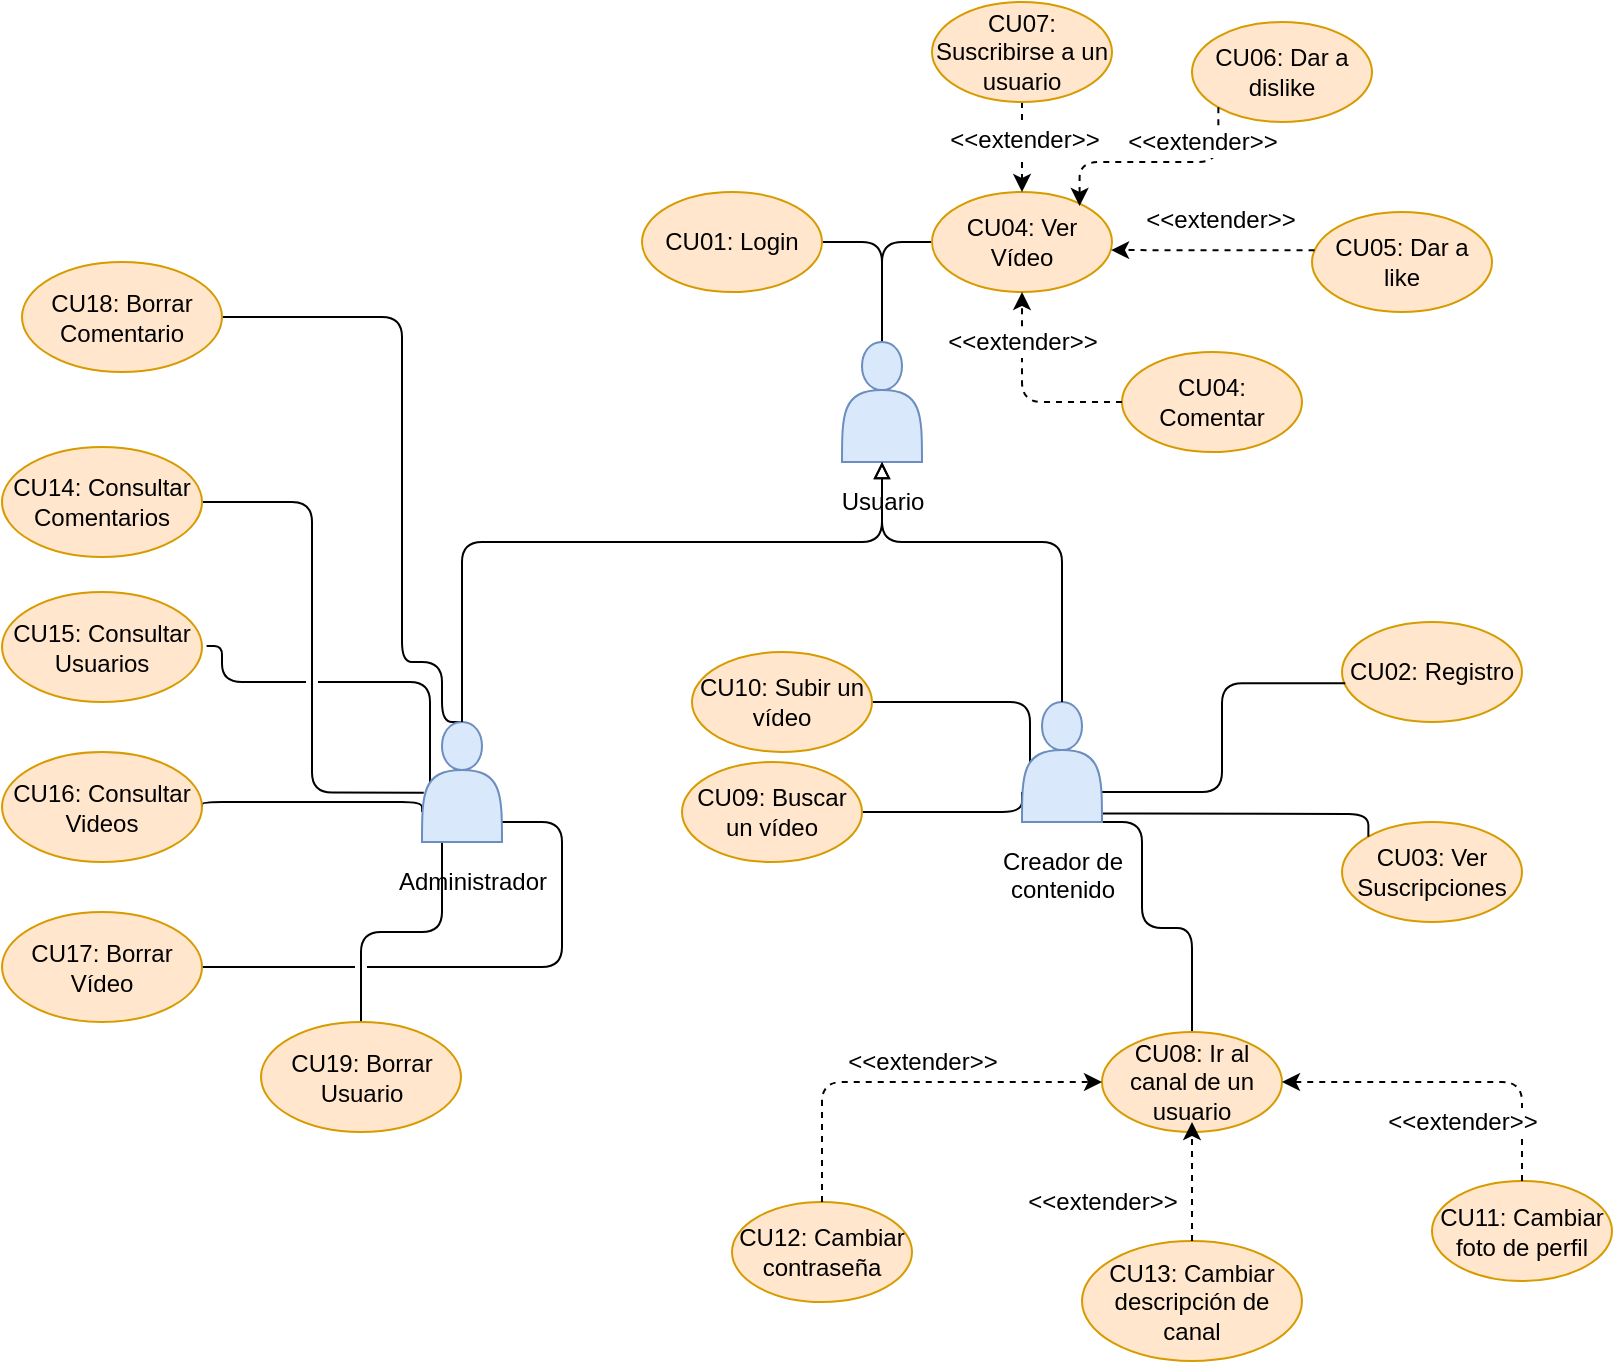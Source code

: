 <mxfile version="10.6.7" type="device"><diagram id="_KVZpfx46HbdZUYsEXza" name="Page-1"><mxGraphModel dx="1764" dy="1744" grid="1" gridSize="10" guides="1" tooltips="1" connect="1" arrows="1" fold="1" page="1" pageScale="1" pageWidth="850" pageHeight="1100" math="0" shadow="0"><root><mxCell id="0"/><mxCell id="1" parent="0"/><mxCell id="pL6vhRWh8yAdujAib4id-38" style="edgeStyle=orthogonalEdgeStyle;rounded=1;orthogonalLoop=1;jettySize=auto;html=1;exitX=0.5;exitY=0;exitDx=0;exitDy=0;entryX=1;entryY=0.5;entryDx=0;entryDy=0;endArrow=none;endFill=0;" parent="1" source="pL6vhRWh8yAdujAib4id-1" target="pL6vhRWh8yAdujAib4id-8" edge="1"><mxGeometry relative="1" as="geometry"/></mxCell><mxCell id="pL6vhRWh8yAdujAib4id-39" style="edgeStyle=orthogonalEdgeStyle;rounded=1;orthogonalLoop=1;jettySize=auto;html=1;exitX=0.5;exitY=0;exitDx=0;exitDy=0;entryX=0;entryY=0.5;entryDx=0;entryDy=0;endArrow=none;endFill=0;" parent="1" source="pL6vhRWh8yAdujAib4id-1" target="pL6vhRWh8yAdujAib4id-13" edge="1"><mxGeometry relative="1" as="geometry"/></mxCell><mxCell id="pL6vhRWh8yAdujAib4id-1" value="" style="shape=actor;whiteSpace=wrap;html=1;fillColor=#dae8fc;strokeColor=#6c8ebf;" parent="1" vertex="1"><mxGeometry x="240" y="80" width="40" height="60" as="geometry"/></mxCell><mxCell id="pL6vhRWh8yAdujAib4id-59" style="edgeStyle=orthogonalEdgeStyle;rounded=1;orthogonalLoop=1;jettySize=auto;html=1;entryX=1;entryY=0.5;entryDx=0;entryDy=0;startArrow=none;startFill=0;endArrow=none;endFill=0;" parent="1" target="pL6vhRWh8yAdujAib4id-32" edge="1"><mxGeometry relative="1" as="geometry"><mxPoint x="50" y="270" as="sourcePoint"/><Array as="points"><mxPoint x="40" y="240"/><mxPoint x="20" y="240"/><mxPoint x="20" y="68"/></Array></mxGeometry></mxCell><mxCell id="pL6vhRWh8yAdujAib4id-62" style="edgeStyle=orthogonalEdgeStyle;rounded=1;orthogonalLoop=1;jettySize=auto;html=1;exitX=0.022;exitY=0.589;exitDx=0;exitDy=0;exitPerimeter=0;entryX=1;entryY=0.5;entryDx=0;entryDy=0;startArrow=none;startFill=0;endArrow=none;endFill=0;" parent="1" source="pL6vhRWh8yAdujAib4id-4" target="pL6vhRWh8yAdujAib4id-28" edge="1"><mxGeometry relative="1" as="geometry"/></mxCell><mxCell id="pL6vhRWh8yAdujAib4id-63" style="edgeStyle=orthogonalEdgeStyle;rounded=1;orthogonalLoop=1;jettySize=auto;html=1;exitX=0.25;exitY=1;exitDx=0;exitDy=0;entryX=0.5;entryY=0;entryDx=0;entryDy=0;startArrow=none;startFill=0;endArrow=none;endFill=0;" parent="1" source="pL6vhRWh8yAdujAib4id-4" target="pL6vhRWh8yAdujAib4id-33" edge="1"><mxGeometry relative="1" as="geometry"/></mxCell><mxCell id="pL6vhRWh8yAdujAib4id-64" style="edgeStyle=orthogonalEdgeStyle;rounded=1;orthogonalLoop=1;jettySize=auto;html=1;exitX=1;exitY=0.833;exitDx=0;exitDy=0;entryX=1;entryY=0.5;entryDx=0;entryDy=0;startArrow=none;startFill=0;endArrow=none;endFill=0;exitPerimeter=0;jumpStyle=gap;" parent="1" source="pL6vhRWh8yAdujAib4id-4" target="pL6vhRWh8yAdujAib4id-31" edge="1"><mxGeometry relative="1" as="geometry"><Array as="points"><mxPoint x="100" y="320"/><mxPoint x="100" y="392"/></Array></mxGeometry></mxCell><mxCell id="pL6vhRWh8yAdujAib4id-65" style="edgeStyle=orthogonalEdgeStyle;rounded=1;orthogonalLoop=1;jettySize=auto;html=1;exitX=0;exitY=0.75;exitDx=0;exitDy=0;entryX=1;entryY=0.5;entryDx=0;entryDy=0;startArrow=none;startFill=0;endArrow=none;endFill=0;" parent="1" source="pL6vhRWh8yAdujAib4id-4" target="pL6vhRWh8yAdujAib4id-30" edge="1"><mxGeometry relative="1" as="geometry"><Array as="points"><mxPoint x="30" y="310"/><mxPoint x="-80" y="310"/></Array></mxGeometry></mxCell><mxCell id="pL6vhRWh8yAdujAib4id-66" style="edgeStyle=orthogonalEdgeStyle;rounded=1;orthogonalLoop=1;jettySize=auto;html=1;exitX=0.1;exitY=0.5;exitDx=0;exitDy=0;exitPerimeter=0;entryX=1.023;entryY=0.491;entryDx=0;entryDy=0;entryPerimeter=0;startArrow=none;startFill=0;endArrow=none;endFill=0;jumpStyle=gap;" parent="1" source="pL6vhRWh8yAdujAib4id-4" target="pL6vhRWh8yAdujAib4id-29" edge="1"><mxGeometry relative="1" as="geometry"><Array as="points"><mxPoint x="34" y="250"/><mxPoint x="-70" y="250"/><mxPoint x="-70" y="232"/></Array></mxGeometry></mxCell><mxCell id="pL6vhRWh8yAdujAib4id-4" value="" style="shape=actor;whiteSpace=wrap;html=1;fillColor=#dae8fc;strokeColor=#6c8ebf;" parent="1" vertex="1"><mxGeometry x="30" y="270" width="40" height="60" as="geometry"/></mxCell><mxCell id="pL6vhRWh8yAdujAib4id-5" value="Administrador" style="text;html=1;resizable=0;points=[];autosize=1;align=center;verticalAlign=top;spacingTop=-4;" parent="1" vertex="1"><mxGeometry x="10" y="340" width="90" height="20" as="geometry"/></mxCell><mxCell id="pL6vhRWh8yAdujAib4id-7" value="" style="endArrow=block;html=1;endFill=0;entryX=0.5;entryY=1;entryDx=0;entryDy=0;exitX=0.5;exitY=0;exitDx=0;exitDy=0;" parent="1" source="pL6vhRWh8yAdujAib4id-4" target="pL6vhRWh8yAdujAib4id-1" edge="1"><mxGeometry width="50" height="50" relative="1" as="geometry"><mxPoint x="40" y="300" as="sourcePoint"/><mxPoint x="90" y="250" as="targetPoint"/><Array as="points"><mxPoint x="50" y="180"/><mxPoint x="160" y="180"/><mxPoint x="260" y="180"/></Array></mxGeometry></mxCell><mxCell id="pL6vhRWh8yAdujAib4id-8" value="CU01: Login" style="ellipse;whiteSpace=wrap;html=1;align=center;fillColor=#ffe6cc;strokeColor=#d79b00;" parent="1" vertex="1"><mxGeometry x="140" y="5" width="90" height="50" as="geometry"/></mxCell><mxCell id="pL6vhRWh8yAdujAib4id-11" value="CU02: Registro" style="ellipse;whiteSpace=wrap;html=1;align=center;fillColor=#ffe6cc;strokeColor=#d79b00;" parent="1" vertex="1"><mxGeometry x="490" y="220" width="90" height="50" as="geometry"/></mxCell><mxCell id="pL6vhRWh8yAdujAib4id-12" value="CU03: Ver Suscripciones" style="ellipse;whiteSpace=wrap;html=1;align=center;fillColor=#ffe6cc;strokeColor=#d79b00;" parent="1" vertex="1"><mxGeometry x="490" y="320" width="90" height="50" as="geometry"/></mxCell><mxCell id="pL6vhRWh8yAdujAib4id-13" value="CU04: Ver Vídeo" style="ellipse;whiteSpace=wrap;html=1;align=center;fillColor=#ffe6cc;strokeColor=#d79b00;" parent="1" vertex="1"><mxGeometry x="285" y="5" width="90" height="50" as="geometry"/></mxCell><mxCell id="pL6vhRWh8yAdujAib4id-35" style="edgeStyle=orthogonalEdgeStyle;rounded=1;orthogonalLoop=1;jettySize=auto;html=1;exitX=0.1;exitY=0.5;exitDx=0;exitDy=0;exitPerimeter=0;endArrow=none;endFill=0;" parent="1" source="pL6vhRWh8yAdujAib4id-14" target="pL6vhRWh8yAdujAib4id-23" edge="1"><mxGeometry relative="1" as="geometry"><Array as="points"><mxPoint x="334" y="260"/></Array></mxGeometry></mxCell><mxCell id="pL6vhRWh8yAdujAib4id-36" style="edgeStyle=orthogonalEdgeStyle;rounded=1;orthogonalLoop=1;jettySize=auto;html=1;exitX=0;exitY=0.75;exitDx=0;exitDy=0;endArrow=none;endFill=0;" parent="1" source="pL6vhRWh8yAdujAib4id-14" target="pL6vhRWh8yAdujAib4id-22" edge="1"><mxGeometry relative="1" as="geometry"><Array as="points"><mxPoint x="330" y="315"/></Array></mxGeometry></mxCell><mxCell id="pL6vhRWh8yAdujAib4id-57" style="edgeStyle=orthogonalEdgeStyle;rounded=1;orthogonalLoop=1;jettySize=auto;html=1;exitX=1.011;exitY=0.929;exitDx=0;exitDy=0;entryX=0;entryY=0;entryDx=0;entryDy=0;startArrow=none;startFill=0;endArrow=none;endFill=0;exitPerimeter=0;" parent="1" source="pL6vhRWh8yAdujAib4id-14" target="pL6vhRWh8yAdujAib4id-12" edge="1"><mxGeometry relative="1" as="geometry"><Array as="points"><mxPoint x="380" y="316"/><mxPoint x="503" y="316"/></Array></mxGeometry></mxCell><mxCell id="pL6vhRWh8yAdujAib4id-58" style="edgeStyle=orthogonalEdgeStyle;rounded=1;orthogonalLoop=1;jettySize=auto;html=1;exitX=1;exitY=0.75;exitDx=0;exitDy=0;entryX=0.018;entryY=0.612;entryDx=0;entryDy=0;entryPerimeter=0;startArrow=none;startFill=0;endArrow=none;endFill=0;" parent="1" source="pL6vhRWh8yAdujAib4id-14" target="pL6vhRWh8yAdujAib4id-11" edge="1"><mxGeometry relative="1" as="geometry"/></mxCell><mxCell id="pL6vhRWh8yAdujAib4id-67" style="edgeStyle=orthogonalEdgeStyle;rounded=1;jumpStyle=gap;orthogonalLoop=1;jettySize=auto;html=1;exitX=0.75;exitY=1;exitDx=0;exitDy=0;startArrow=none;startFill=0;endArrow=none;endFill=0;" parent="1" source="pL6vhRWh8yAdujAib4id-14" target="pL6vhRWh8yAdujAib4id-21" edge="1"><mxGeometry relative="1" as="geometry"><Array as="points"><mxPoint x="390" y="320"/><mxPoint x="390" y="373"/><mxPoint x="415" y="373"/></Array></mxGeometry></mxCell><mxCell id="pL6vhRWh8yAdujAib4id-14" value="" style="shape=actor;whiteSpace=wrap;html=1;fillColor=#dae8fc;strokeColor=#6c8ebf;" parent="1" vertex="1"><mxGeometry x="330" y="260" width="40" height="60" as="geometry"/></mxCell><mxCell id="pL6vhRWh8yAdujAib4id-15" value="Creador de&lt;br&gt;contenido&lt;br&gt;" style="text;html=1;resizable=0;points=[];autosize=1;align=center;verticalAlign=top;spacingTop=-4;" parent="1" vertex="1"><mxGeometry x="310" y="330" width="80" height="30" as="geometry"/></mxCell><mxCell id="pL6vhRWh8yAdujAib4id-16" value="" style="endArrow=block;html=1;endFill=0;entryX=0.5;entryY=1;entryDx=0;entryDy=0;exitX=0.5;exitY=0;exitDx=0;exitDy=0;rounded=1;" parent="1" source="pL6vhRWh8yAdujAib4id-14" target="pL6vhRWh8yAdujAib4id-1" edge="1"><mxGeometry width="50" height="50" relative="1" as="geometry"><mxPoint x="170.345" y="279.793" as="sourcePoint"/><mxPoint x="270.345" y="150.138" as="targetPoint"/><Array as="points"><mxPoint x="350" y="180"/><mxPoint x="260" y="180"/></Array></mxGeometry></mxCell><mxCell id="pL6vhRWh8yAdujAib4id-2" value="Usuario" style="text;html=1;resizable=0;points=[];autosize=1;align=center;verticalAlign=top;spacingTop=-4;" parent="1" vertex="1"><mxGeometry x="230" y="150" width="60" height="20" as="geometry"/></mxCell><mxCell id="pL6vhRWh8yAdujAib4id-17" value="CU04: Comentar" style="ellipse;whiteSpace=wrap;html=1;align=center;fillColor=#ffe6cc;strokeColor=#d79b00;" parent="1" vertex="1"><mxGeometry x="380" y="85" width="90" height="50" as="geometry"/></mxCell><mxCell id="pL6vhRWh8yAdujAib4id-18" value="CU05: Dar a like" style="ellipse;whiteSpace=wrap;html=1;align=center;fillColor=#ffe6cc;strokeColor=#d79b00;" parent="1" vertex="1"><mxGeometry x="475" y="15" width="90" height="50" as="geometry"/></mxCell><mxCell id="pL6vhRWh8yAdujAib4id-19" value="CU06: Dar a dislike" style="ellipse;whiteSpace=wrap;html=1;align=center;fillColor=#ffe6cc;strokeColor=#d79b00;" parent="1" vertex="1"><mxGeometry x="415" y="-80" width="90" height="50" as="geometry"/></mxCell><mxCell id="pL6vhRWh8yAdujAib4id-40" style="edgeStyle=orthogonalEdgeStyle;rounded=1;orthogonalLoop=1;jettySize=auto;html=1;exitX=0.5;exitY=1;exitDx=0;exitDy=0;endArrow=classic;endFill=1;dashed=1;startArrow=none;startFill=0;" parent="1" source="pL6vhRWh8yAdujAib4id-20" target="pL6vhRWh8yAdujAib4id-13" edge="1"><mxGeometry relative="1" as="geometry"/></mxCell><mxCell id="pL6vhRWh8yAdujAib4id-41" value="&amp;lt;&amp;lt;extender&amp;gt;&amp;gt;" style="text;html=1;resizable=0;points=[];align=center;verticalAlign=middle;labelBackgroundColor=#ffffff;" parent="pL6vhRWh8yAdujAib4id-40" vertex="1" connectable="0"><mxGeometry x="-0.182" y="1" relative="1" as="geometry"><mxPoint as="offset"/></mxGeometry></mxCell><mxCell id="pL6vhRWh8yAdujAib4id-20" value="CU07: Suscribirse a un usuario" style="ellipse;whiteSpace=wrap;html=1;align=center;fillColor=#ffe6cc;strokeColor=#d79b00;" parent="1" vertex="1"><mxGeometry x="285" y="-90" width="90" height="50" as="geometry"/></mxCell><mxCell id="pL6vhRWh8yAdujAib4id-21" value="CU08: Ir al canal de un usuario" style="ellipse;whiteSpace=wrap;html=1;align=center;fillColor=#ffe6cc;strokeColor=#d79b00;" parent="1" vertex="1"><mxGeometry x="370" y="425" width="90" height="50" as="geometry"/></mxCell><mxCell id="pL6vhRWh8yAdujAib4id-22" value="CU09: Buscar un vídeo" style="ellipse;whiteSpace=wrap;html=1;align=center;fillColor=#ffe6cc;strokeColor=#d79b00;" parent="1" vertex="1"><mxGeometry x="160" y="290" width="90" height="50" as="geometry"/></mxCell><mxCell id="pL6vhRWh8yAdujAib4id-23" value="CU10: Subir un vídeo" style="ellipse;whiteSpace=wrap;html=1;align=center;fillColor=#ffe6cc;strokeColor=#d79b00;" parent="1" vertex="1"><mxGeometry x="165" y="235" width="90" height="50" as="geometry"/></mxCell><mxCell id="pL6vhRWh8yAdujAib4id-24" value="CU11: Cambiar foto de perfil" style="ellipse;whiteSpace=wrap;html=1;align=center;fillColor=#ffe6cc;strokeColor=#d79b00;" parent="1" vertex="1"><mxGeometry x="535" y="499.5" width="90" height="50" as="geometry"/></mxCell><mxCell id="pL6vhRWh8yAdujAib4id-25" value="CU12: Cambiar contraseña" style="ellipse;whiteSpace=wrap;html=1;align=center;fillColor=#ffe6cc;strokeColor=#d79b00;" parent="1" vertex="1"><mxGeometry x="185" y="510" width="90" height="50" as="geometry"/></mxCell><mxCell id="pL6vhRWh8yAdujAib4id-26" value="CU13: Cambiar descripción de canal" style="ellipse;whiteSpace=wrap;html=1;align=center;fillColor=#ffe6cc;strokeColor=#d79b00;" parent="1" vertex="1"><mxGeometry x="360" y="529.5" width="110" height="60" as="geometry"/></mxCell><mxCell id="pL6vhRWh8yAdujAib4id-28" value="CU14: Consultar Comentarios" style="ellipse;whiteSpace=wrap;html=1;align=center;fillColor=#ffe6cc;strokeColor=#d79b00;" parent="1" vertex="1"><mxGeometry x="-180" y="132.5" width="100" height="55" as="geometry"/></mxCell><mxCell id="pL6vhRWh8yAdujAib4id-29" value="CU15: Consultar Usuarios" style="ellipse;whiteSpace=wrap;html=1;align=center;fillColor=#ffe6cc;strokeColor=#d79b00;" parent="1" vertex="1"><mxGeometry x="-180" y="205" width="100" height="55" as="geometry"/></mxCell><mxCell id="pL6vhRWh8yAdujAib4id-30" value="CU16: Consultar Videos" style="ellipse;whiteSpace=wrap;html=1;align=center;fillColor=#ffe6cc;strokeColor=#d79b00;" parent="1" vertex="1"><mxGeometry x="-180" y="285" width="100" height="55" as="geometry"/></mxCell><mxCell id="pL6vhRWh8yAdujAib4id-31" value="CU17: Borrar Vídeo" style="ellipse;whiteSpace=wrap;html=1;align=center;fillColor=#ffe6cc;strokeColor=#d79b00;" parent="1" vertex="1"><mxGeometry x="-180" y="365" width="100" height="55" as="geometry"/></mxCell><mxCell id="pL6vhRWh8yAdujAib4id-32" value="CU18: Borrar Comentario" style="ellipse;whiteSpace=wrap;html=1;align=center;fillColor=#ffe6cc;strokeColor=#d79b00;" parent="1" vertex="1"><mxGeometry x="-170" y="40" width="100" height="55" as="geometry"/></mxCell><mxCell id="pL6vhRWh8yAdujAib4id-33" value="CU19: Borrar Usuario" style="ellipse;whiteSpace=wrap;html=1;align=center;fillColor=#ffe6cc;strokeColor=#d79b00;" parent="1" vertex="1"><mxGeometry x="-50.5" y="420" width="100" height="55" as="geometry"/></mxCell><mxCell id="pL6vhRWh8yAdujAib4id-42" style="edgeStyle=orthogonalEdgeStyle;rounded=1;orthogonalLoop=1;jettySize=auto;html=1;exitX=0;exitY=1;exitDx=0;exitDy=0;endArrow=classic;endFill=1;dashed=1;startArrow=none;startFill=0;entryX=0.82;entryY=0.14;entryDx=0;entryDy=0;entryPerimeter=0;" parent="1" source="pL6vhRWh8yAdujAib4id-19" target="pL6vhRWh8yAdujAib4id-13" edge="1"><mxGeometry relative="1" as="geometry"><mxPoint x="340" y="-30" as="sourcePoint"/><mxPoint x="340" y="15" as="targetPoint"/><Array as="points"><mxPoint x="428" y="-10"/><mxPoint x="359" y="-10"/></Array></mxGeometry></mxCell><mxCell id="pL6vhRWh8yAdujAib4id-43" value="&amp;lt;&amp;lt;extender&amp;gt;&amp;gt;" style="text;html=1;resizable=0;points=[];align=center;verticalAlign=middle;labelBackgroundColor=#ffffff;" parent="pL6vhRWh8yAdujAib4id-42" vertex="1" connectable="0"><mxGeometry x="-0.182" y="1" relative="1" as="geometry"><mxPoint x="13" y="-11" as="offset"/></mxGeometry></mxCell><mxCell id="pL6vhRWh8yAdujAib4id-44" style="edgeStyle=orthogonalEdgeStyle;rounded=1;orthogonalLoop=1;jettySize=auto;html=1;exitX=0;exitY=0.5;exitDx=0;exitDy=0;endArrow=classic;endFill=1;dashed=1;startArrow=none;startFill=0;entryX=0.5;entryY=1;entryDx=0;entryDy=0;" parent="1" source="pL6vhRWh8yAdujAib4id-17" target="pL6vhRWh8yAdujAib4id-13" edge="1"><mxGeometry relative="1" as="geometry"><mxPoint x="350" y="-20" as="sourcePoint"/><mxPoint x="350" y="25" as="targetPoint"/></mxGeometry></mxCell><mxCell id="pL6vhRWh8yAdujAib4id-45" value="&amp;lt;&amp;lt;extender&amp;gt;&amp;gt;" style="text;html=1;resizable=0;points=[];align=center;verticalAlign=middle;labelBackgroundColor=#ffffff;" parent="pL6vhRWh8yAdujAib4id-44" vertex="1" connectable="0"><mxGeometry x="-0.182" y="1" relative="1" as="geometry"><mxPoint x="-7" y="-31" as="offset"/></mxGeometry></mxCell><mxCell id="pL6vhRWh8yAdujAib4id-46" style="edgeStyle=orthogonalEdgeStyle;rounded=1;orthogonalLoop=1;jettySize=auto;html=1;endArrow=classic;endFill=1;dashed=1;startArrow=none;startFill=0;entryX=0.995;entryY=0.581;entryDx=0;entryDy=0;entryPerimeter=0;" parent="1" source="pL6vhRWh8yAdujAib4id-18" target="pL6vhRWh8yAdujAib4id-13" edge="1"><mxGeometry relative="1" as="geometry"><mxPoint x="360" y="-10" as="sourcePoint"/><mxPoint x="380" y="35" as="targetPoint"/><Array as="points"><mxPoint x="450" y="35"/></Array></mxGeometry></mxCell><mxCell id="pL6vhRWh8yAdujAib4id-47" value="&amp;lt;&amp;lt;extender&amp;gt;&amp;gt;" style="text;html=1;resizable=0;points=[];align=center;verticalAlign=middle;labelBackgroundColor=#ffffff;" parent="pL6vhRWh8yAdujAib4id-46" vertex="1" connectable="0"><mxGeometry x="-0.182" y="1" relative="1" as="geometry"><mxPoint x="-6.5" y="-16" as="offset"/></mxGeometry></mxCell><mxCell id="pL6vhRWh8yAdujAib4id-49" style="edgeStyle=orthogonalEdgeStyle;rounded=1;orthogonalLoop=1;jettySize=auto;html=1;exitX=0.5;exitY=0;exitDx=0;exitDy=0;endArrow=classic;endFill=1;dashed=1;startArrow=none;startFill=0;entryX=0;entryY=0.5;entryDx=0;entryDy=0;" parent="1" source="pL6vhRWh8yAdujAib4id-25" target="pL6vhRWh8yAdujAib4id-21" edge="1"><mxGeometry relative="1" as="geometry"><mxPoint x="280" y="455.286" as="sourcePoint"/><mxPoint x="230.286" y="399.857" as="targetPoint"/></mxGeometry></mxCell><mxCell id="pL6vhRWh8yAdujAib4id-50" value="&amp;lt;&amp;lt;extender&amp;gt;&amp;gt;" style="text;html=1;resizable=0;points=[];align=center;verticalAlign=middle;labelBackgroundColor=#ffffff;" parent="pL6vhRWh8yAdujAib4id-49" vertex="1" connectable="0"><mxGeometry x="-0.182" y="1" relative="1" as="geometry"><mxPoint x="28" y="-9.5" as="offset"/></mxGeometry></mxCell><mxCell id="pL6vhRWh8yAdujAib4id-53" style="edgeStyle=orthogonalEdgeStyle;rounded=1;orthogonalLoop=1;jettySize=auto;html=1;exitX=0.5;exitY=0;exitDx=0;exitDy=0;endArrow=classic;endFill=1;dashed=1;startArrow=none;startFill=0;" parent="1" source="pL6vhRWh8yAdujAib4id-26" edge="1"><mxGeometry relative="1" as="geometry"><mxPoint x="240.238" y="520.143" as="sourcePoint"/><mxPoint x="415" y="470" as="targetPoint"/><Array as="points"/></mxGeometry></mxCell><mxCell id="pL6vhRWh8yAdujAib4id-54" value="&amp;lt;&amp;lt;extender&amp;gt;&amp;gt;" style="text;html=1;resizable=0;points=[];align=center;verticalAlign=middle;labelBackgroundColor=#ffffff;" parent="pL6vhRWh8yAdujAib4id-53" vertex="1" connectable="0"><mxGeometry x="-0.182" y="1" relative="1" as="geometry"><mxPoint x="-44" y="4.5" as="offset"/></mxGeometry></mxCell><mxCell id="pL6vhRWh8yAdujAib4id-55" style="edgeStyle=orthogonalEdgeStyle;rounded=1;orthogonalLoop=1;jettySize=auto;html=1;exitX=0.5;exitY=0;exitDx=0;exitDy=0;endArrow=classic;endFill=1;dashed=1;startArrow=none;startFill=0;entryX=1;entryY=0.5;entryDx=0;entryDy=0;" parent="1" source="pL6vhRWh8yAdujAib4id-24" target="pL6vhRWh8yAdujAib4id-21" edge="1"><mxGeometry relative="1" as="geometry"><mxPoint x="250.238" y="530.143" as="sourcePoint"/><mxPoint x="390.238" y="470.143" as="targetPoint"/><Array as="points"><mxPoint x="580" y="450"/></Array></mxGeometry></mxCell><mxCell id="pL6vhRWh8yAdujAib4id-56" value="&amp;lt;&amp;lt;extender&amp;gt;&amp;gt;" style="text;html=1;resizable=0;points=[];align=center;verticalAlign=middle;labelBackgroundColor=#ffffff;" parent="pL6vhRWh8yAdujAib4id-55" vertex="1" connectable="0"><mxGeometry x="-0.182" y="1" relative="1" as="geometry"><mxPoint x="-10" y="19" as="offset"/></mxGeometry></mxCell></root></mxGraphModel></diagram></mxfile>